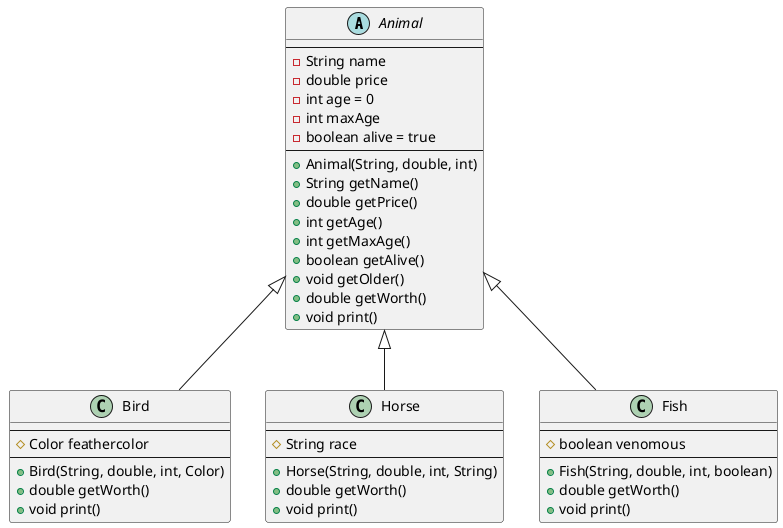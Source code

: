@startuml SubclassesAnimal
abstract class Animal {
    ----
    -String name
    -double price
    -int age = 0
    -int maxAge
    -boolean alive = true
    ----
    +Animal(String, double, int)
    +String getName()
    +double getPrice()
    +int getAge()
    +int getMaxAge()
    +boolean getAlive()
    +void getOlder()
    +double getWorth()
    +void print()
}

class Bird {
    ----
    #Color feathercolor
    ----
    +Bird(String, double, int, Color)
    +double getWorth()
    +void print()
}

class Horse {
    ----
    #String race
    ----
    +Horse(String, double, int, String)
    +double getWorth()
    +void print()
}

class Fish {
    ----
    #boolean venomous
    ----
    +Fish(String, double, int, boolean)
    +double getWorth()
    +void print()
}

Animal <|-- Bird
Animal <|-- Horse
Animal <|-- Fish
@enduml
